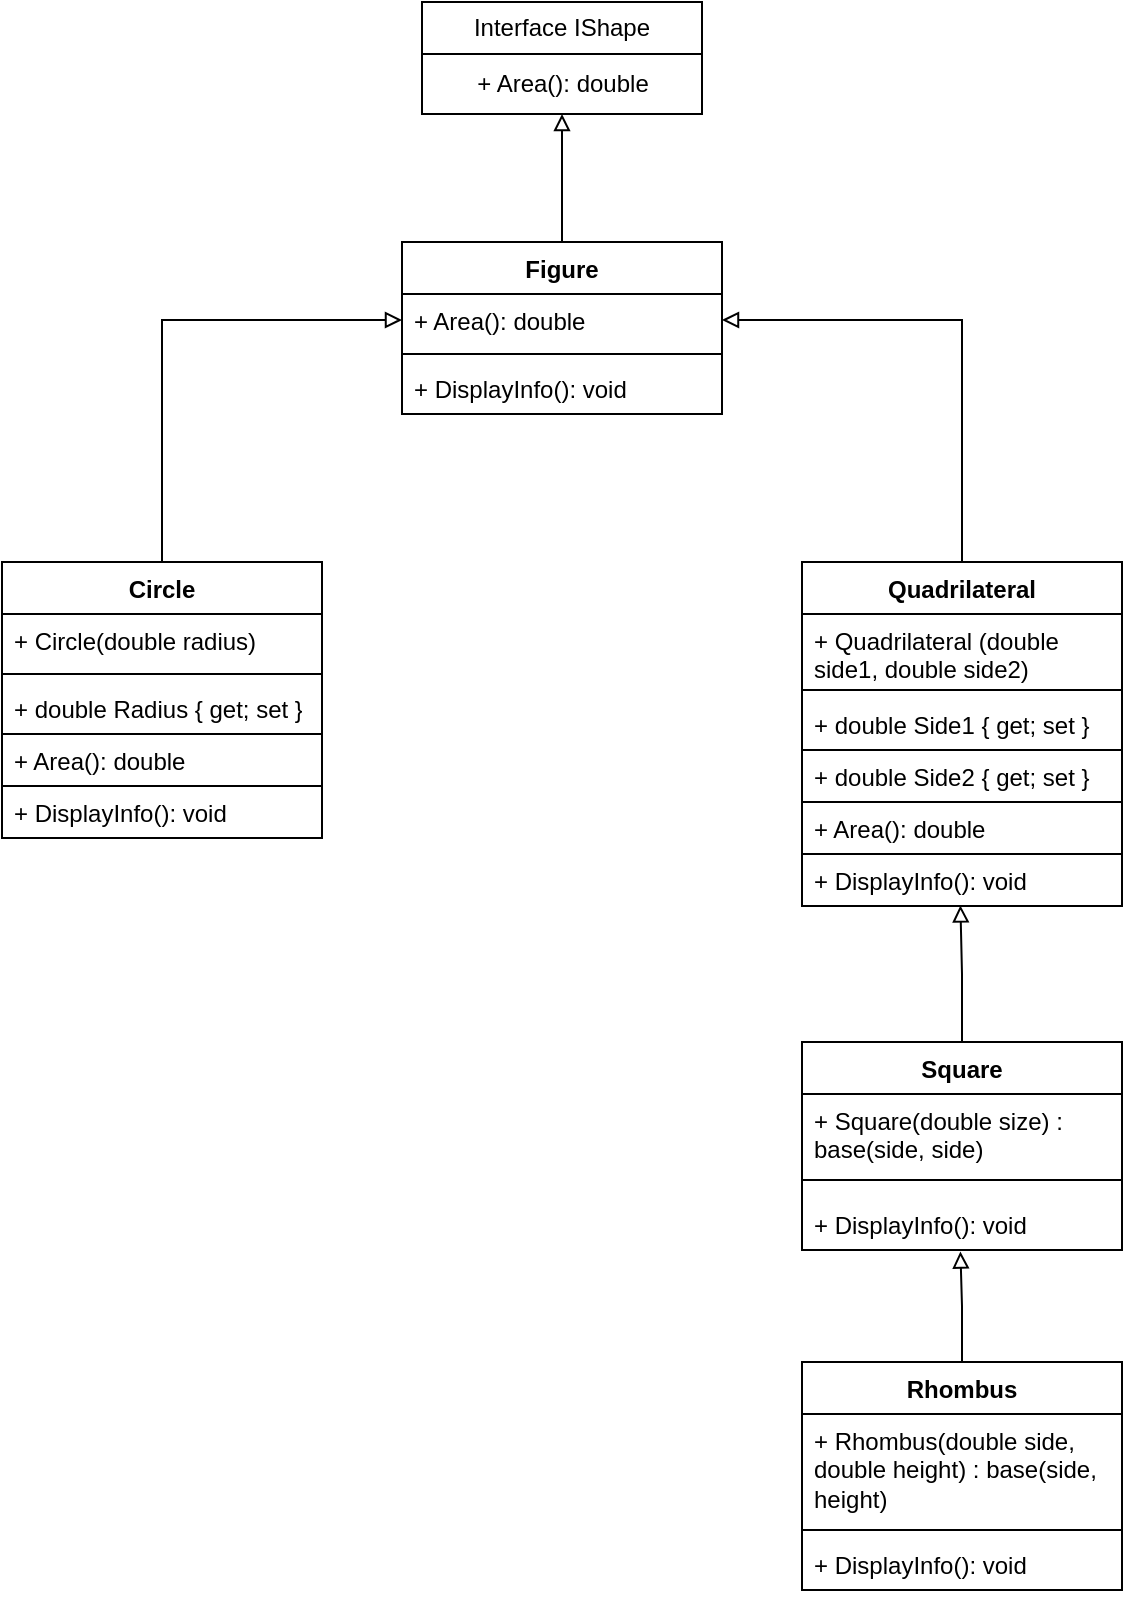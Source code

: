 <mxfile version="24.3.1" type="device">
  <diagram name="Страница — 1" id="ElzuG8_xyGkKIOzZ7_Bo">
    <mxGraphModel dx="760" dy="417" grid="1" gridSize="10" guides="1" tooltips="1" connect="1" arrows="1" fold="1" page="1" pageScale="1" pageWidth="827" pageHeight="1169" math="0" shadow="0">
      <root>
        <mxCell id="0" />
        <mxCell id="1" parent="0" />
        <mxCell id="WRa-L7SVR95Ai1ryBBEO-76" value="Interface IShape" style="swimlane;fontStyle=0;childLayout=stackLayout;horizontal=1;startSize=26;fillColor=none;horizontalStack=0;resizeParent=1;resizeParentMax=0;resizeLast=0;collapsible=1;marginBottom=0;whiteSpace=wrap;html=1;" vertex="1" parent="1">
          <mxGeometry x="290" y="80" width="140" height="56" as="geometry" />
        </mxCell>
        <mxCell id="WRa-L7SVR95Ai1ryBBEO-101" value="+ Area(): double" style="text;html=1;align=center;verticalAlign=middle;resizable=0;points=[];autosize=1;strokeColor=none;fillColor=none;" vertex="1" parent="WRa-L7SVR95Ai1ryBBEO-76">
          <mxGeometry y="26" width="140" height="30" as="geometry" />
        </mxCell>
        <mxCell id="WRa-L7SVR95Ai1ryBBEO-115" style="edgeStyle=orthogonalEdgeStyle;rounded=0;orthogonalLoop=1;jettySize=auto;html=1;entryX=0.5;entryY=1;entryDx=0;entryDy=0;endArrow=block;endFill=0;" edge="1" parent="1" source="WRa-L7SVR95Ai1ryBBEO-80" target="WRa-L7SVR95Ai1ryBBEO-76">
          <mxGeometry relative="1" as="geometry" />
        </mxCell>
        <mxCell id="WRa-L7SVR95Ai1ryBBEO-80" value="Figure" style="swimlane;fontStyle=1;align=center;verticalAlign=top;childLayout=stackLayout;horizontal=1;startSize=26;horizontalStack=0;resizeParent=1;resizeParentMax=0;resizeLast=0;collapsible=1;marginBottom=0;whiteSpace=wrap;html=1;" vertex="1" parent="1">
          <mxGeometry x="280" y="200" width="160" height="86" as="geometry" />
        </mxCell>
        <mxCell id="WRa-L7SVR95Ai1ryBBEO-81" value="+ Area(): double&amp;nbsp;" style="text;strokeColor=none;fillColor=none;align=left;verticalAlign=top;spacingLeft=4;spacingRight=4;overflow=hidden;rotatable=0;points=[[0,0.5],[1,0.5]];portConstraint=eastwest;whiteSpace=wrap;html=1;" vertex="1" parent="WRa-L7SVR95Ai1ryBBEO-80">
          <mxGeometry y="26" width="160" height="26" as="geometry" />
        </mxCell>
        <mxCell id="WRa-L7SVR95Ai1ryBBEO-82" value="" style="line;strokeWidth=1;fillColor=none;align=left;verticalAlign=middle;spacingTop=-1;spacingLeft=3;spacingRight=3;rotatable=0;labelPosition=right;points=[];portConstraint=eastwest;strokeColor=inherit;" vertex="1" parent="WRa-L7SVR95Ai1ryBBEO-80">
          <mxGeometry y="52" width="160" height="8" as="geometry" />
        </mxCell>
        <mxCell id="WRa-L7SVR95Ai1ryBBEO-83" value="+ DisplayInfo(): void" style="text;strokeColor=none;fillColor=none;align=left;verticalAlign=top;spacingLeft=4;spacingRight=4;overflow=hidden;rotatable=0;points=[[0,0.5],[1,0.5]];portConstraint=eastwest;whiteSpace=wrap;html=1;" vertex="1" parent="WRa-L7SVR95Ai1ryBBEO-80">
          <mxGeometry y="60" width="160" height="26" as="geometry" />
        </mxCell>
        <mxCell id="WRa-L7SVR95Ai1ryBBEO-114" style="edgeStyle=orthogonalEdgeStyle;rounded=0;orthogonalLoop=1;jettySize=auto;html=1;entryX=1;entryY=0.5;entryDx=0;entryDy=0;endArrow=block;endFill=0;" edge="1" parent="1" source="WRa-L7SVR95Ai1ryBBEO-84" target="WRa-L7SVR95Ai1ryBBEO-81">
          <mxGeometry relative="1" as="geometry" />
        </mxCell>
        <mxCell id="WRa-L7SVR95Ai1ryBBEO-84" value="Quadrilateral" style="swimlane;fontStyle=1;align=center;verticalAlign=top;childLayout=stackLayout;horizontal=1;startSize=26;horizontalStack=0;resizeParent=1;resizeParentMax=0;resizeLast=0;collapsible=1;marginBottom=0;whiteSpace=wrap;html=1;" vertex="1" parent="1">
          <mxGeometry x="480" y="360" width="160" height="94" as="geometry" />
        </mxCell>
        <mxCell id="WRa-L7SVR95Ai1ryBBEO-85" value="+ Quadrilateral (double side1, double side2)" style="text;strokeColor=none;fillColor=none;align=left;verticalAlign=top;spacingLeft=4;spacingRight=4;overflow=hidden;rotatable=0;points=[[0,0.5],[1,0.5]];portConstraint=eastwest;whiteSpace=wrap;html=1;" vertex="1" parent="WRa-L7SVR95Ai1ryBBEO-84">
          <mxGeometry y="26" width="160" height="34" as="geometry" />
        </mxCell>
        <mxCell id="WRa-L7SVR95Ai1ryBBEO-86" value="" style="line;strokeWidth=1;fillColor=none;align=left;verticalAlign=middle;spacingTop=-1;spacingLeft=3;spacingRight=3;rotatable=0;labelPosition=right;points=[];portConstraint=eastwest;strokeColor=inherit;" vertex="1" parent="WRa-L7SVR95Ai1ryBBEO-84">
          <mxGeometry y="60" width="160" height="8" as="geometry" />
        </mxCell>
        <mxCell id="WRa-L7SVR95Ai1ryBBEO-87" value="+ double Side1 { get; set }" style="text;strokeColor=none;fillColor=none;align=left;verticalAlign=top;spacingLeft=4;spacingRight=4;overflow=hidden;rotatable=0;points=[[0,0.5],[1,0.5]];portConstraint=eastwest;whiteSpace=wrap;html=1;" vertex="1" parent="WRa-L7SVR95Ai1ryBBEO-84">
          <mxGeometry y="68" width="160" height="26" as="geometry" />
        </mxCell>
        <mxCell id="WRa-L7SVR95Ai1ryBBEO-116" style="edgeStyle=orthogonalEdgeStyle;rounded=0;orthogonalLoop=1;jettySize=auto;html=1;entryX=0;entryY=0.5;entryDx=0;entryDy=0;endArrow=block;endFill=0;" edge="1" parent="1" source="WRa-L7SVR95Ai1ryBBEO-88" target="WRa-L7SVR95Ai1ryBBEO-81">
          <mxGeometry relative="1" as="geometry" />
        </mxCell>
        <mxCell id="WRa-L7SVR95Ai1ryBBEO-88" value="Circle" style="swimlane;fontStyle=1;align=center;verticalAlign=top;childLayout=stackLayout;horizontal=1;startSize=26;horizontalStack=0;resizeParent=1;resizeParentMax=0;resizeLast=0;collapsible=1;marginBottom=0;whiteSpace=wrap;html=1;" vertex="1" parent="1">
          <mxGeometry x="80" y="360" width="160" height="86" as="geometry" />
        </mxCell>
        <mxCell id="WRa-L7SVR95Ai1ryBBEO-89" value="+ Circle(double radius)" style="text;strokeColor=none;fillColor=none;align=left;verticalAlign=top;spacingLeft=4;spacingRight=4;overflow=hidden;rotatable=0;points=[[0,0.5],[1,0.5]];portConstraint=eastwest;whiteSpace=wrap;html=1;" vertex="1" parent="WRa-L7SVR95Ai1ryBBEO-88">
          <mxGeometry y="26" width="160" height="26" as="geometry" />
        </mxCell>
        <mxCell id="WRa-L7SVR95Ai1ryBBEO-90" value="" style="line;strokeWidth=1;fillColor=none;align=left;verticalAlign=middle;spacingTop=-1;spacingLeft=3;spacingRight=3;rotatable=0;labelPosition=right;points=[];portConstraint=eastwest;strokeColor=inherit;" vertex="1" parent="WRa-L7SVR95Ai1ryBBEO-88">
          <mxGeometry y="52" width="160" height="8" as="geometry" />
        </mxCell>
        <mxCell id="WRa-L7SVR95Ai1ryBBEO-91" value="+ double Radius { get; set }" style="text;strokeColor=none;fillColor=none;align=left;verticalAlign=top;spacingLeft=4;spacingRight=4;overflow=hidden;rotatable=0;points=[[0,0.5],[1,0.5]];portConstraint=eastwest;whiteSpace=wrap;html=1;" vertex="1" parent="WRa-L7SVR95Ai1ryBBEO-88">
          <mxGeometry y="60" width="160" height="26" as="geometry" />
        </mxCell>
        <mxCell id="WRa-L7SVR95Ai1ryBBEO-92" value="Square" style="swimlane;fontStyle=1;align=center;verticalAlign=top;childLayout=stackLayout;horizontal=1;startSize=26;horizontalStack=0;resizeParent=1;resizeParentMax=0;resizeLast=0;collapsible=1;marginBottom=0;whiteSpace=wrap;html=1;" vertex="1" parent="1">
          <mxGeometry x="480" y="600" width="160" height="104" as="geometry" />
        </mxCell>
        <mxCell id="WRa-L7SVR95Ai1ryBBEO-93" value="+ Square(double size) : base(side, side)" style="text;strokeColor=none;fillColor=none;align=left;verticalAlign=top;spacingLeft=4;spacingRight=4;overflow=hidden;rotatable=0;points=[[0,0.5],[1,0.5]];portConstraint=eastwest;whiteSpace=wrap;html=1;" vertex="1" parent="WRa-L7SVR95Ai1ryBBEO-92">
          <mxGeometry y="26" width="160" height="34" as="geometry" />
        </mxCell>
        <mxCell id="WRa-L7SVR95Ai1ryBBEO-94" value="" style="line;strokeWidth=1;fillColor=none;align=left;verticalAlign=middle;spacingTop=-1;spacingLeft=3;spacingRight=3;rotatable=0;labelPosition=right;points=[];portConstraint=eastwest;strokeColor=inherit;" vertex="1" parent="WRa-L7SVR95Ai1ryBBEO-92">
          <mxGeometry y="60" width="160" height="18" as="geometry" />
        </mxCell>
        <mxCell id="WRa-L7SVR95Ai1ryBBEO-95" value="+ DisplayInfo(): void" style="text;strokeColor=none;fillColor=none;align=left;verticalAlign=top;spacingLeft=4;spacingRight=4;overflow=hidden;rotatable=0;points=[[0,0.5],[1,0.5]];portConstraint=eastwest;whiteSpace=wrap;html=1;" vertex="1" parent="WRa-L7SVR95Ai1ryBBEO-92">
          <mxGeometry y="78" width="160" height="26" as="geometry" />
        </mxCell>
        <mxCell id="WRa-L7SVR95Ai1ryBBEO-102" value="+ double Side2 { get; set }" style="text;strokeColor=default;fillColor=none;align=left;verticalAlign=top;spacingLeft=4;spacingRight=4;overflow=hidden;rotatable=0;points=[[0,0.5],[1,0.5]];portConstraint=eastwest;whiteSpace=wrap;html=1;" vertex="1" parent="1">
          <mxGeometry x="480" y="454" width="160" height="26" as="geometry" />
        </mxCell>
        <mxCell id="WRa-L7SVR95Ai1ryBBEO-103" value="+ Area(): double" style="text;strokeColor=default;fillColor=none;align=left;verticalAlign=top;spacingLeft=4;spacingRight=4;overflow=hidden;rotatable=0;points=[[0,0.5],[1,0.5]];portConstraint=eastwest;whiteSpace=wrap;html=1;" vertex="1" parent="1">
          <mxGeometry x="480" y="480" width="160" height="26" as="geometry" />
        </mxCell>
        <mxCell id="WRa-L7SVR95Ai1ryBBEO-104" value="+ DisplayInfo(): void" style="text;strokeColor=default;fillColor=none;align=left;verticalAlign=top;spacingLeft=4;spacingRight=4;overflow=hidden;rotatable=0;points=[[0,0.5],[1,0.5]];portConstraint=eastwest;whiteSpace=wrap;html=1;" vertex="1" parent="1">
          <mxGeometry x="480" y="506" width="160" height="26" as="geometry" />
        </mxCell>
        <mxCell id="WRa-L7SVR95Ai1ryBBEO-105" value="+ Area(): double" style="text;strokeColor=default;fillColor=none;align=left;verticalAlign=top;spacingLeft=4;spacingRight=4;overflow=hidden;rotatable=0;points=[[0,0.5],[1,0.5]];portConstraint=eastwest;whiteSpace=wrap;html=1;" vertex="1" parent="1">
          <mxGeometry x="80" y="446" width="160" height="26" as="geometry" />
        </mxCell>
        <mxCell id="WRa-L7SVR95Ai1ryBBEO-106" value="+ DisplayInfo(): void" style="text;strokeColor=default;fillColor=none;align=left;verticalAlign=top;spacingLeft=4;spacingRight=4;overflow=hidden;rotatable=0;points=[[0,0.5],[1,0.5]];portConstraint=eastwest;whiteSpace=wrap;html=1;" vertex="1" parent="1">
          <mxGeometry x="80" y="472" width="160" height="26" as="geometry" />
        </mxCell>
        <mxCell id="WRa-L7SVR95Ai1ryBBEO-107" value="Rhombus" style="swimlane;fontStyle=1;align=center;verticalAlign=top;childLayout=stackLayout;horizontal=1;startSize=26;horizontalStack=0;resizeParent=1;resizeParentMax=0;resizeLast=0;collapsible=1;marginBottom=0;whiteSpace=wrap;html=1;" vertex="1" parent="1">
          <mxGeometry x="480" y="760" width="160" height="114" as="geometry" />
        </mxCell>
        <mxCell id="WRa-L7SVR95Ai1ryBBEO-108" value="+ Rhombus(double side, double height) : base(side, height)" style="text;strokeColor=none;fillColor=none;align=left;verticalAlign=top;spacingLeft=4;spacingRight=4;overflow=hidden;rotatable=0;points=[[0,0.5],[1,0.5]];portConstraint=eastwest;whiteSpace=wrap;html=1;" vertex="1" parent="WRa-L7SVR95Ai1ryBBEO-107">
          <mxGeometry y="26" width="160" height="54" as="geometry" />
        </mxCell>
        <mxCell id="WRa-L7SVR95Ai1ryBBEO-109" value="" style="line;strokeWidth=1;fillColor=none;align=left;verticalAlign=middle;spacingTop=-1;spacingLeft=3;spacingRight=3;rotatable=0;labelPosition=right;points=[];portConstraint=eastwest;strokeColor=inherit;" vertex="1" parent="WRa-L7SVR95Ai1ryBBEO-107">
          <mxGeometry y="80" width="160" height="8" as="geometry" />
        </mxCell>
        <mxCell id="WRa-L7SVR95Ai1ryBBEO-110" value="+ DisplayInfo(): void" style="text;strokeColor=none;fillColor=none;align=left;verticalAlign=top;spacingLeft=4;spacingRight=4;overflow=hidden;rotatable=0;points=[[0,0.5],[1,0.5]];portConstraint=eastwest;whiteSpace=wrap;html=1;" vertex="1" parent="WRa-L7SVR95Ai1ryBBEO-107">
          <mxGeometry y="88" width="160" height="26" as="geometry" />
        </mxCell>
        <mxCell id="WRa-L7SVR95Ai1ryBBEO-112" style="edgeStyle=orthogonalEdgeStyle;rounded=0;orthogonalLoop=1;jettySize=auto;html=1;entryX=0.495;entryY=1.028;entryDx=0;entryDy=0;entryPerimeter=0;endArrow=block;endFill=0;" edge="1" parent="1" source="WRa-L7SVR95Ai1ryBBEO-107" target="WRa-L7SVR95Ai1ryBBEO-95">
          <mxGeometry relative="1" as="geometry" />
        </mxCell>
        <mxCell id="WRa-L7SVR95Ai1ryBBEO-113" style="edgeStyle=orthogonalEdgeStyle;rounded=0;orthogonalLoop=1;jettySize=auto;html=1;entryX=0.495;entryY=0.988;entryDx=0;entryDy=0;entryPerimeter=0;endArrow=block;endFill=0;" edge="1" parent="1" source="WRa-L7SVR95Ai1ryBBEO-92" target="WRa-L7SVR95Ai1ryBBEO-104">
          <mxGeometry relative="1" as="geometry" />
        </mxCell>
      </root>
    </mxGraphModel>
  </diagram>
</mxfile>
